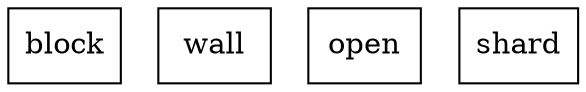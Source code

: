 graph room {
 node [shape="box"]; block [pos="3,3!"]; block [pos="4,3!"]; block [pos="5,3!"]; block [pos="6,3!"]; block [pos="7,3!"]; block [pos="8,3!"]; block [pos="9,3!"]; block [pos="10,3!"]; block [pos="11,3!"]; block [pos="12,3!"]; block [pos="3,4!"]; block [pos="12,4!"]; block [pos="3,5!"]; block [pos="12,5!"]; block [pos="3,6!"]; block [pos="12,6!"]; block [pos="3,7!"]; block [pos="4,7!"]; block [pos="5,7!"]; block [pos="6,7!"]; block [pos="9,7!"]; block [pos="10,7!"]; block [pos="11,7!"]; block [pos="12,7!"]; wall [pos="1,1!"]; wall [pos="2,1!"]; wall [pos="3,1!"]; wall [pos="4,1!"]; wall [pos="5,1!"]; wall [pos="6,1!"]; wall [pos="7,1!"]; wall [pos="8,1!"]; wall [pos="9,1!"]; wall [pos="10,1!"]; wall [pos="11,1!"]; wall [pos="12,1!"]; wall [pos="13,1!"]; wall [pos="14,1!"]; wall [pos="1,2!"]; wall [pos="14,2!"]; wall [pos="1,3!"]; wall [pos="14,3!"]; wall [pos="1,4!"]; wall [pos="14,4!"]; wall [pos="1,5!"]; wall [pos="14,5!"]; wall [pos="1,6!"]; wall [pos="14,6!"]; wall [pos="1,7!"]; wall [pos="14,7!"]; wall [pos="1,8!"]; wall [pos="14,8!"]; wall [pos="1,9!"]; wall [pos="2,9!"]; wall [pos="3,9!"]; wall [pos="4,9!"]; wall [pos="5,9!"]; wall [pos="6,9!"]; wall [pos="8,9!"]; wall [pos="9,9!"]; wall [pos="10,9!"]; wall [pos="11,9!"]; wall [pos="12,9!"]; wall [pos="13,9!"]; wall [pos="14,9!"]; open [pos="7,9!"]; shard [pos="7,5!"]; }